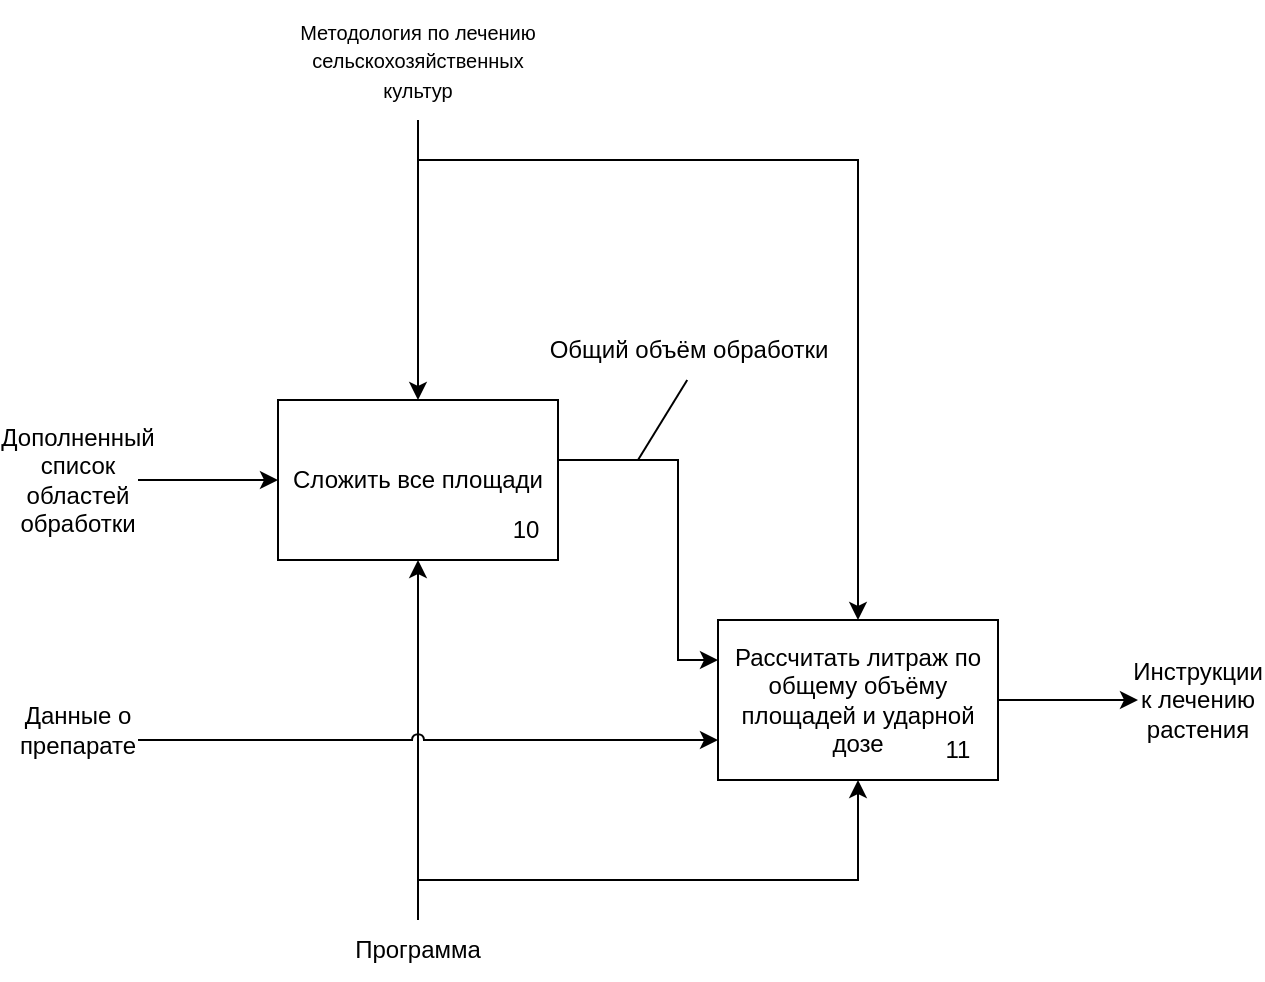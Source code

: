 <mxfile version="25.0.2">
  <diagram name="Page-1" id="p467yRFxkhyiNttDywTu">
    <mxGraphModel dx="995" dy="678" grid="1" gridSize="10" guides="1" tooltips="1" connect="1" arrows="1" fold="1" page="1" pageScale="1" pageWidth="850" pageHeight="1100" math="0" shadow="0">
      <root>
        <mxCell id="0" />
        <mxCell id="1" parent="0" />
        <mxCell id="vzJ14QiML_fNVC9wTUTi-1" style="edgeStyle=orthogonalEdgeStyle;rounded=0;orthogonalLoop=1;jettySize=auto;html=1;" parent="1" source="vzJ14QiML_fNVC9wTUTi-3" target="vzJ14QiML_fNVC9wTUTi-10" edge="1">
          <mxGeometry relative="1" as="geometry">
            <Array as="points">
              <mxPoint x="370" y="360" />
              <mxPoint x="370" y="360" />
            </Array>
          </mxGeometry>
        </mxCell>
        <mxCell id="vzJ14QiML_fNVC9wTUTi-2" style="edgeStyle=orthogonalEdgeStyle;rounded=0;orthogonalLoop=1;jettySize=auto;html=1;" parent="1" source="vzJ14QiML_fNVC9wTUTi-3" target="vzJ14QiML_fNVC9wTUTi-13" edge="1">
          <mxGeometry relative="1" as="geometry">
            <Array as="points">
              <mxPoint x="370" y="280" />
              <mxPoint x="590" y="280" />
            </Array>
          </mxGeometry>
        </mxCell>
        <mxCell id="vzJ14QiML_fNVC9wTUTi-3" value="&lt;font style=&quot;font-size: 10px;&quot;&gt;Методология по лечению сельскохозяйственных культур&lt;/font&gt;" style="text;html=1;align=center;verticalAlign=middle;whiteSpace=wrap;rounded=0;" parent="1" vertex="1">
          <mxGeometry x="310" y="200" width="120" height="60" as="geometry" />
        </mxCell>
        <mxCell id="vzJ14QiML_fNVC9wTUTi-4" style="edgeStyle=orthogonalEdgeStyle;rounded=0;orthogonalLoop=1;jettySize=auto;html=1;" parent="1" source="vzJ14QiML_fNVC9wTUTi-6" target="vzJ14QiML_fNVC9wTUTi-10" edge="1">
          <mxGeometry relative="1" as="geometry">
            <Array as="points">
              <mxPoint x="370" y="560" />
              <mxPoint x="370" y="560" />
            </Array>
          </mxGeometry>
        </mxCell>
        <mxCell id="vzJ14QiML_fNVC9wTUTi-5" style="edgeStyle=orthogonalEdgeStyle;rounded=0;orthogonalLoop=1;jettySize=auto;html=1;" parent="1" source="vzJ14QiML_fNVC9wTUTi-6" target="vzJ14QiML_fNVC9wTUTi-13" edge="1">
          <mxGeometry relative="1" as="geometry">
            <Array as="points">
              <mxPoint x="370" y="640" />
              <mxPoint x="590" y="640" />
            </Array>
          </mxGeometry>
        </mxCell>
        <mxCell id="vzJ14QiML_fNVC9wTUTi-6" value="Программа" style="text;html=1;align=center;verticalAlign=middle;whiteSpace=wrap;rounded=0;" parent="1" vertex="1">
          <mxGeometry x="340" y="660" width="60" height="30" as="geometry" />
        </mxCell>
        <mxCell id="vzJ14QiML_fNVC9wTUTi-7" style="edgeStyle=orthogonalEdgeStyle;rounded=0;orthogonalLoop=1;jettySize=auto;html=1;jumpStyle=arc;" parent="1" source="vzJ14QiML_fNVC9wTUTi-8" target="vzJ14QiML_fNVC9wTUTi-13" edge="1">
          <mxGeometry relative="1" as="geometry">
            <Array as="points">
              <mxPoint x="470" y="570" />
              <mxPoint x="470" y="570" />
            </Array>
          </mxGeometry>
        </mxCell>
        <mxCell id="vzJ14QiML_fNVC9wTUTi-8" value="Данные о препарате" style="text;html=1;align=center;verticalAlign=middle;whiteSpace=wrap;rounded=0;" parent="1" vertex="1">
          <mxGeometry x="170" y="540" width="60" height="50" as="geometry" />
        </mxCell>
        <mxCell id="vzJ14QiML_fNVC9wTUTi-9" style="edgeStyle=orthogonalEdgeStyle;rounded=0;orthogonalLoop=1;jettySize=auto;html=1;" parent="1" source="vzJ14QiML_fNVC9wTUTi-12" target="vzJ14QiML_fNVC9wTUTi-10" edge="1">
          <mxGeometry relative="1" as="geometry">
            <mxPoint x="600" y="420" as="sourcePoint" />
            <Array as="points">
              <mxPoint x="250" y="440" />
              <mxPoint x="250" y="440" />
            </Array>
            <mxPoint x="250" y="440" as="targetPoint" />
          </mxGeometry>
        </mxCell>
        <mxCell id="vzJ14QiML_fNVC9wTUTi-10" value="Сложить все площади" style="rounded=0;whiteSpace=wrap;html=1;" parent="1" vertex="1">
          <mxGeometry x="300" y="400" width="140" height="80" as="geometry" />
        </mxCell>
        <mxCell id="vzJ14QiML_fNVC9wTUTi-11" value="10" style="text;html=1;align=center;verticalAlign=middle;whiteSpace=wrap;rounded=0;" parent="1" vertex="1">
          <mxGeometry x="394" y="450" width="60" height="30" as="geometry" />
        </mxCell>
        <mxCell id="vzJ14QiML_fNVC9wTUTi-12" value="Дополненный список областей обработки" style="text;html=1;align=center;verticalAlign=middle;whiteSpace=wrap;rounded=0;" parent="1" vertex="1">
          <mxGeometry x="170" y="415" width="60" height="50" as="geometry" />
        </mxCell>
        <mxCell id="vzJ14QiML_fNVC9wTUTi-13" value="Рассчитать литраж по общему объёму площадей и ударной дозе" style="rounded=0;whiteSpace=wrap;html=1;" parent="1" vertex="1">
          <mxGeometry x="520" y="510" width="140" height="80" as="geometry" />
        </mxCell>
        <mxCell id="vzJ14QiML_fNVC9wTUTi-14" value="11" style="text;html=1;align=center;verticalAlign=middle;whiteSpace=wrap;rounded=0;" parent="1" vertex="1">
          <mxGeometry x="610" y="560" width="60" height="30" as="geometry" />
        </mxCell>
        <mxCell id="vzJ14QiML_fNVC9wTUTi-16" style="edgeStyle=orthogonalEdgeStyle;rounded=0;orthogonalLoop=1;jettySize=auto;html=1;" parent="1" source="vzJ14QiML_fNVC9wTUTi-10" target="vzJ14QiML_fNVC9wTUTi-13" edge="1">
          <mxGeometry relative="1" as="geometry">
            <mxPoint x="500" y="390" as="sourcePoint" />
            <Array as="points">
              <mxPoint x="500" y="430" />
              <mxPoint x="500" y="530" />
            </Array>
          </mxGeometry>
        </mxCell>
        <mxCell id="vzJ14QiML_fNVC9wTUTi-17" value="" style="endArrow=none;html=1;rounded=0;" parent="1" edge="1">
          <mxGeometry width="50" height="50" relative="1" as="geometry">
            <mxPoint x="480" y="430" as="sourcePoint" />
            <mxPoint x="504.615" y="390" as="targetPoint" />
          </mxGeometry>
        </mxCell>
        <mxCell id="vzJ14QiML_fNVC9wTUTi-18" style="edgeStyle=orthogonalEdgeStyle;rounded=0;orthogonalLoop=1;jettySize=auto;html=1;" parent="1" source="vzJ14QiML_fNVC9wTUTi-13" target="vzJ14QiML_fNVC9wTUTi-19" edge="1">
          <mxGeometry relative="1" as="geometry">
            <mxPoint x="880" y="640" as="sourcePoint" />
          </mxGeometry>
        </mxCell>
        <mxCell id="vzJ14QiML_fNVC9wTUTi-19" value="Инструкции к лечению растения" style="text;html=1;align=center;verticalAlign=middle;whiteSpace=wrap;rounded=0;" parent="1" vertex="1">
          <mxGeometry x="730" y="525" width="60" height="50" as="geometry" />
        </mxCell>
        <mxCell id="b8rdiyglEuU06S8kTR-f-1" value="Общий объём обработки" style="text;html=1;align=center;verticalAlign=middle;resizable=0;points=[];autosize=1;strokeColor=none;fillColor=none;" vertex="1" parent="1">
          <mxGeometry x="425" y="360" width="160" height="30" as="geometry" />
        </mxCell>
      </root>
    </mxGraphModel>
  </diagram>
</mxfile>
